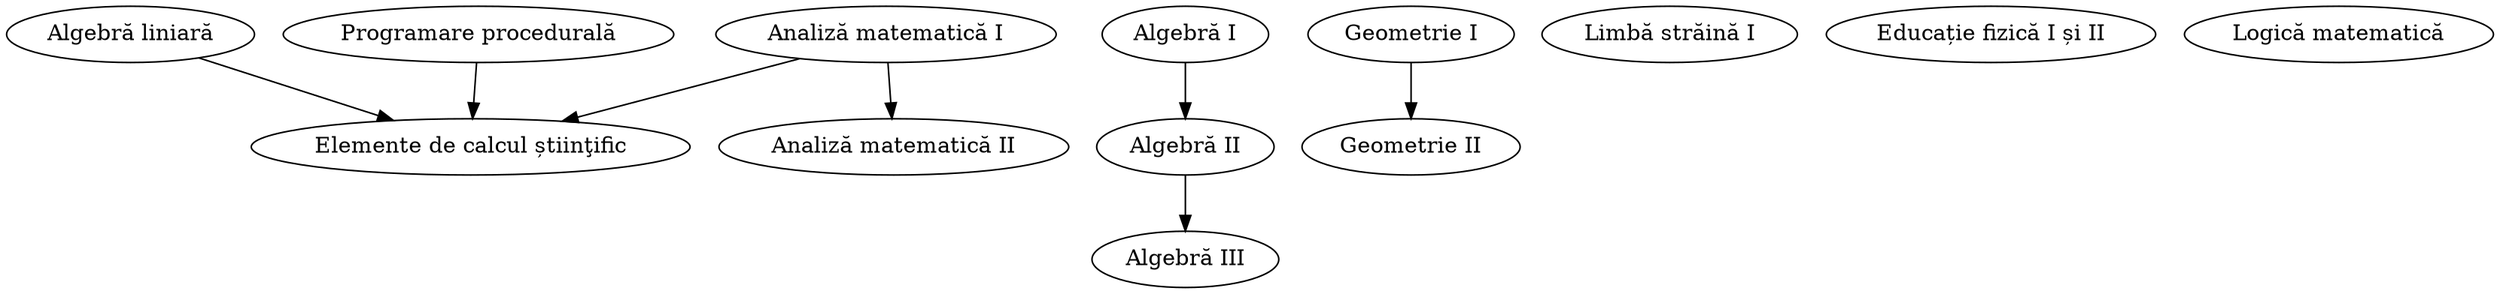 digraph discipline {
    // Discipline din anul I
    d_an1_1 [label="Algebră liniară"];
    d_an1_2 [label="Algebră I"];
    d_an1_3 [label="Analiză matematică I"];
    d_an1_4 [label="Geometrie I"];
    d_an1_5 [label="Programare procedurală"];
    d_an1_6 [label="Limbă străină I"];
    d_an1_7 [label="Educație fizică I și II"];
    d_an1_8 [label="Algebră II"];
    d_an1_9 [label="Analiză matematică II"];
    d_an1_10 [label="Geometrie II"];
    d_an1_11 [label="Elemente de calcul știinţific"];
    d_an1_12 [label="Logică matematică"];

    d_an2_1 [label="Algebră III"];

    // Dependențe pentru disciplinele din anul 1
    d_an1_2 -> d_an1_8;
    d_an1_3 -> d_an1_9;
    d_an1_4 -> d_an1_10;

    d_an1_1 -> d_an1_11;
    d_an1_3 -> d_an1_11;
    d_an1_5 -> d_an1_11;

    d_an1_8 -> d_an2_1;
}

